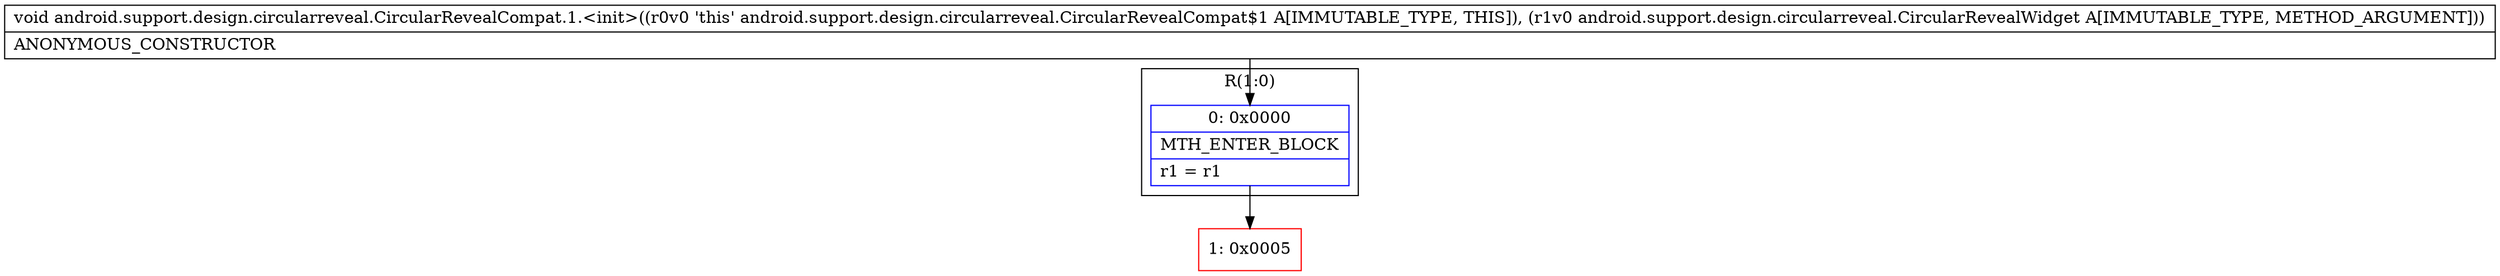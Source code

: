 digraph "CFG forandroid.support.design.circularreveal.CircularRevealCompat.1.\<init\>(Landroid\/support\/design\/circularreveal\/CircularRevealWidget;)V" {
subgraph cluster_Region_1099387445 {
label = "R(1:0)";
node [shape=record,color=blue];
Node_0 [shape=record,label="{0\:\ 0x0000|MTH_ENTER_BLOCK\l|r1 = r1\l}"];
}
Node_1 [shape=record,color=red,label="{1\:\ 0x0005}"];
MethodNode[shape=record,label="{void android.support.design.circularreveal.CircularRevealCompat.1.\<init\>((r0v0 'this' android.support.design.circularreveal.CircularRevealCompat$1 A[IMMUTABLE_TYPE, THIS]), (r1v0 android.support.design.circularreveal.CircularRevealWidget A[IMMUTABLE_TYPE, METHOD_ARGUMENT]))  | ANONYMOUS_CONSTRUCTOR\l}"];
MethodNode -> Node_0;
Node_0 -> Node_1;
}


